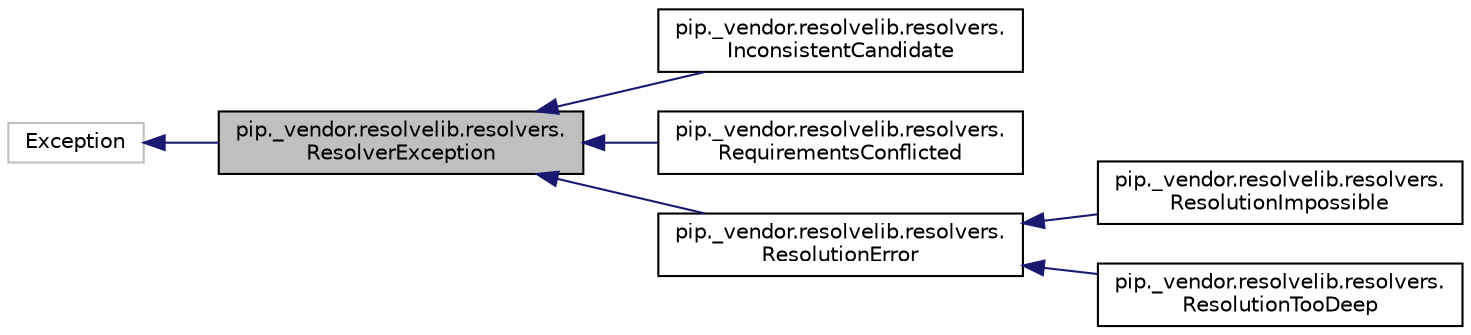 digraph "pip._vendor.resolvelib.resolvers.ResolverException"
{
 // LATEX_PDF_SIZE
  edge [fontname="Helvetica",fontsize="10",labelfontname="Helvetica",labelfontsize="10"];
  node [fontname="Helvetica",fontsize="10",shape=record];
  rankdir="LR";
  Node1 [label="pip._vendor.resolvelib.resolvers.\lResolverException",height=0.2,width=0.4,color="black", fillcolor="grey75", style="filled", fontcolor="black",tooltip=" "];
  Node2 -> Node1 [dir="back",color="midnightblue",fontsize="10",style="solid"];
  Node2 [label="Exception",height=0.2,width=0.4,color="grey75", fillcolor="white", style="filled",tooltip=" "];
  Node1 -> Node3 [dir="back",color="midnightblue",fontsize="10",style="solid"];
  Node3 [label="pip._vendor.resolvelib.resolvers.\lInconsistentCandidate",height=0.2,width=0.4,color="black", fillcolor="white", style="filled",URL="$classpip_1_1__vendor_1_1resolvelib_1_1resolvers_1_1InconsistentCandidate.html",tooltip=" "];
  Node1 -> Node4 [dir="back",color="midnightblue",fontsize="10",style="solid"];
  Node4 [label="pip._vendor.resolvelib.resolvers.\lRequirementsConflicted",height=0.2,width=0.4,color="black", fillcolor="white", style="filled",URL="$classpip_1_1__vendor_1_1resolvelib_1_1resolvers_1_1RequirementsConflicted.html",tooltip=" "];
  Node1 -> Node5 [dir="back",color="midnightblue",fontsize="10",style="solid"];
  Node5 [label="pip._vendor.resolvelib.resolvers.\lResolutionError",height=0.2,width=0.4,color="black", fillcolor="white", style="filled",URL="$classpip_1_1__vendor_1_1resolvelib_1_1resolvers_1_1ResolutionError.html",tooltip=" "];
  Node5 -> Node6 [dir="back",color="midnightblue",fontsize="10",style="solid"];
  Node6 [label="pip._vendor.resolvelib.resolvers.\lResolutionImpossible",height=0.2,width=0.4,color="black", fillcolor="white", style="filled",URL="$classpip_1_1__vendor_1_1resolvelib_1_1resolvers_1_1ResolutionImpossible.html",tooltip=" "];
  Node5 -> Node7 [dir="back",color="midnightblue",fontsize="10",style="solid"];
  Node7 [label="pip._vendor.resolvelib.resolvers.\lResolutionTooDeep",height=0.2,width=0.4,color="black", fillcolor="white", style="filled",URL="$classpip_1_1__vendor_1_1resolvelib_1_1resolvers_1_1ResolutionTooDeep.html",tooltip=" "];
}
